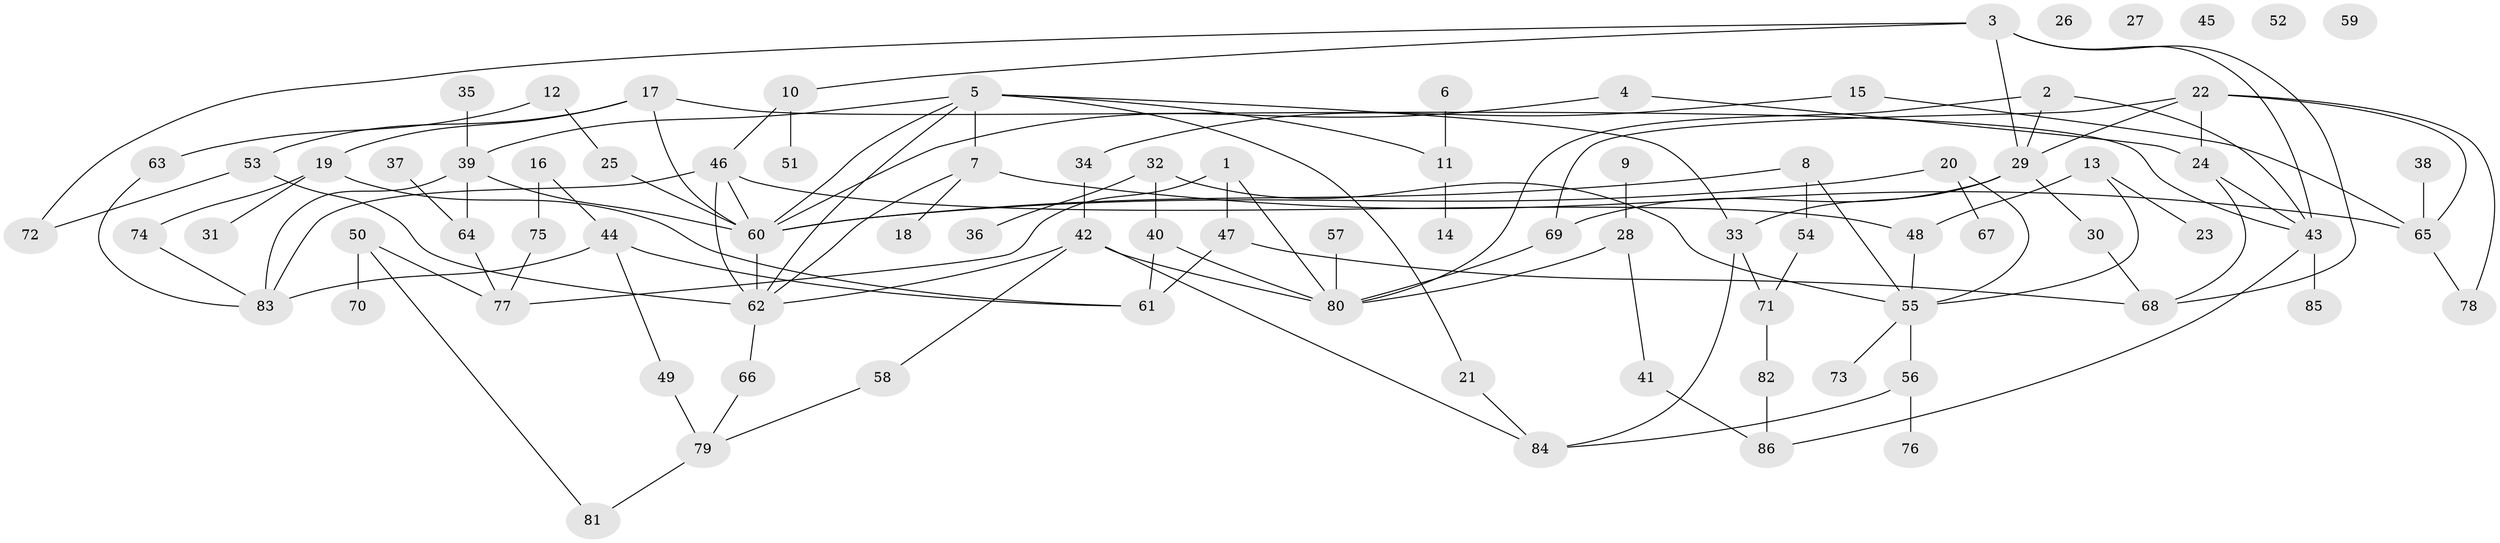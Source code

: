 // Generated by graph-tools (version 1.1) at 2025/39/03/09/25 04:39:49]
// undirected, 86 vertices, 121 edges
graph export_dot {
graph [start="1"]
  node [color=gray90,style=filled];
  1;
  2;
  3;
  4;
  5;
  6;
  7;
  8;
  9;
  10;
  11;
  12;
  13;
  14;
  15;
  16;
  17;
  18;
  19;
  20;
  21;
  22;
  23;
  24;
  25;
  26;
  27;
  28;
  29;
  30;
  31;
  32;
  33;
  34;
  35;
  36;
  37;
  38;
  39;
  40;
  41;
  42;
  43;
  44;
  45;
  46;
  47;
  48;
  49;
  50;
  51;
  52;
  53;
  54;
  55;
  56;
  57;
  58;
  59;
  60;
  61;
  62;
  63;
  64;
  65;
  66;
  67;
  68;
  69;
  70;
  71;
  72;
  73;
  74;
  75;
  76;
  77;
  78;
  79;
  80;
  81;
  82;
  83;
  84;
  85;
  86;
  1 -- 47;
  1 -- 77;
  1 -- 80;
  2 -- 29;
  2 -- 43;
  2 -- 80;
  3 -- 10;
  3 -- 29;
  3 -- 43;
  3 -- 68;
  3 -- 72;
  4 -- 24;
  4 -- 60;
  5 -- 7;
  5 -- 11;
  5 -- 21;
  5 -- 33;
  5 -- 39;
  5 -- 60;
  5 -- 62;
  6 -- 11;
  7 -- 18;
  7 -- 62;
  7 -- 65;
  8 -- 54;
  8 -- 55;
  8 -- 60;
  9 -- 28;
  10 -- 46;
  10 -- 51;
  11 -- 14;
  12 -- 25;
  12 -- 63;
  13 -- 23;
  13 -- 48;
  13 -- 55;
  15 -- 34;
  15 -- 65;
  16 -- 44;
  16 -- 75;
  17 -- 19;
  17 -- 43;
  17 -- 53;
  17 -- 60;
  19 -- 31;
  19 -- 61;
  19 -- 74;
  20 -- 55;
  20 -- 60;
  20 -- 67;
  21 -- 84;
  22 -- 24;
  22 -- 29;
  22 -- 65;
  22 -- 69;
  22 -- 78;
  24 -- 43;
  24 -- 68;
  25 -- 60;
  28 -- 41;
  28 -- 80;
  29 -- 30;
  29 -- 33;
  29 -- 69;
  30 -- 68;
  32 -- 36;
  32 -- 40;
  32 -- 55;
  33 -- 71;
  33 -- 84;
  34 -- 42;
  35 -- 39;
  37 -- 64;
  38 -- 65;
  39 -- 60;
  39 -- 64;
  39 -- 83;
  40 -- 61;
  40 -- 80;
  41 -- 86;
  42 -- 58;
  42 -- 62;
  42 -- 80;
  42 -- 84;
  43 -- 85;
  43 -- 86;
  44 -- 49;
  44 -- 61;
  44 -- 83;
  46 -- 48;
  46 -- 60;
  46 -- 62;
  46 -- 83;
  47 -- 61;
  47 -- 68;
  48 -- 55;
  49 -- 79;
  50 -- 70;
  50 -- 77;
  50 -- 81;
  53 -- 62;
  53 -- 72;
  54 -- 71;
  55 -- 56;
  55 -- 73;
  56 -- 76;
  56 -- 84;
  57 -- 80;
  58 -- 79;
  60 -- 62;
  62 -- 66;
  63 -- 83;
  64 -- 77;
  65 -- 78;
  66 -- 79;
  69 -- 80;
  71 -- 82;
  74 -- 83;
  75 -- 77;
  79 -- 81;
  82 -- 86;
}
